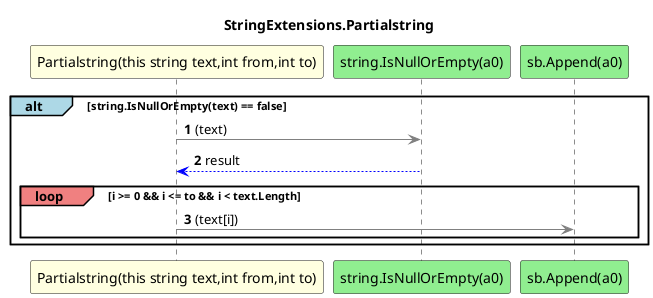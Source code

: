 @startuml StringExtensions.Partialstring
title StringExtensions.Partialstring
participant "Partialstring(this string text,int from,int to)" as Partialstring_p0_p1_p2 #LightYellow
participant "string.IsNullOrEmpty(a0)" as string_IsNullOrEmpty_a0 #LightGreen
participant "sb.Append(a0)" as sb_Append_a0 #LightGreen
autonumber
alt#LightBlue string.IsNullOrEmpty(text) == false
    Partialstring_p0_p1_p2 -[#grey]> string_IsNullOrEmpty_a0 : (text)
    string_IsNullOrEmpty_a0 -[#blue]-> Partialstring_p0_p1_p2 : result
    loop#LightCoral i >= 0 && i <= to && i < text.Length
        Partialstring_p0_p1_p2 -[#grey]> sb_Append_a0 : (text[i])
    end
end
@enduml
